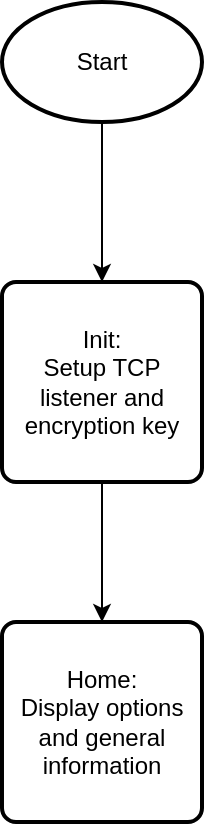 <mxfile version="13.0.1" type="device"><diagram id="gcMm8Aprr4kVfGkK6f3m" name="Page-1"><mxGraphModel dx="1221" dy="682" grid="1" gridSize="10" guides="1" tooltips="1" connect="1" arrows="1" fold="1" page="1" pageScale="1" pageWidth="827" pageHeight="1169" math="0" shadow="0"><root><mxCell id="0"/><mxCell id="1" parent="0"/><mxCell id="jTXRX2I5xvCOTMPkOVGz-3" style="edgeStyle=orthogonalEdgeStyle;rounded=0;orthogonalLoop=1;jettySize=auto;html=1;exitX=0.5;exitY=1;exitDx=0;exitDy=0;exitPerimeter=0;entryX=0.5;entryY=0;entryDx=0;entryDy=0;" edge="1" parent="1" source="jTXRX2I5xvCOTMPkOVGz-1" target="jTXRX2I5xvCOTMPkOVGz-2"><mxGeometry relative="1" as="geometry"/></mxCell><mxCell id="jTXRX2I5xvCOTMPkOVGz-1" value="Start" style="strokeWidth=2;html=1;shape=mxgraph.flowchart.start_1;whiteSpace=wrap;" vertex="1" parent="1"><mxGeometry x="364" y="40" width="100" height="60" as="geometry"/></mxCell><mxCell id="jTXRX2I5xvCOTMPkOVGz-5" style="edgeStyle=orthogonalEdgeStyle;rounded=0;orthogonalLoop=1;jettySize=auto;html=1;exitX=0.5;exitY=1;exitDx=0;exitDy=0;" edge="1" parent="1" source="jTXRX2I5xvCOTMPkOVGz-2" target="jTXRX2I5xvCOTMPkOVGz-4"><mxGeometry relative="1" as="geometry"/></mxCell><mxCell id="jTXRX2I5xvCOTMPkOVGz-2" value="Init:&lt;br&gt;Setup TCP listener and encryption key" style="rounded=1;whiteSpace=wrap;html=1;absoluteArcSize=1;arcSize=14;strokeWidth=2;" vertex="1" parent="1"><mxGeometry x="364" y="180" width="100" height="100" as="geometry"/></mxCell><mxCell id="jTXRX2I5xvCOTMPkOVGz-4" value="Home:&lt;br&gt;Display options and general information" style="rounded=1;whiteSpace=wrap;html=1;absoluteArcSize=1;arcSize=14;strokeWidth=2;" vertex="1" parent="1"><mxGeometry x="364" y="350" width="100" height="100" as="geometry"/></mxCell></root></mxGraphModel></diagram></mxfile>